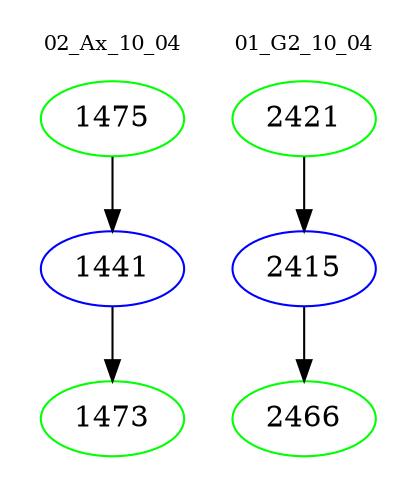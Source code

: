 digraph{
subgraph cluster_0 {
color = white
label = "02_Ax_10_04";
fontsize=10;
T0_1475 [label="1475", color="green"]
T0_1475 -> T0_1441 [color="black"]
T0_1441 [label="1441", color="blue"]
T0_1441 -> T0_1473 [color="black"]
T0_1473 [label="1473", color="green"]
}
subgraph cluster_1 {
color = white
label = "01_G2_10_04";
fontsize=10;
T1_2421 [label="2421", color="green"]
T1_2421 -> T1_2415 [color="black"]
T1_2415 [label="2415", color="blue"]
T1_2415 -> T1_2466 [color="black"]
T1_2466 [label="2466", color="green"]
}
}
